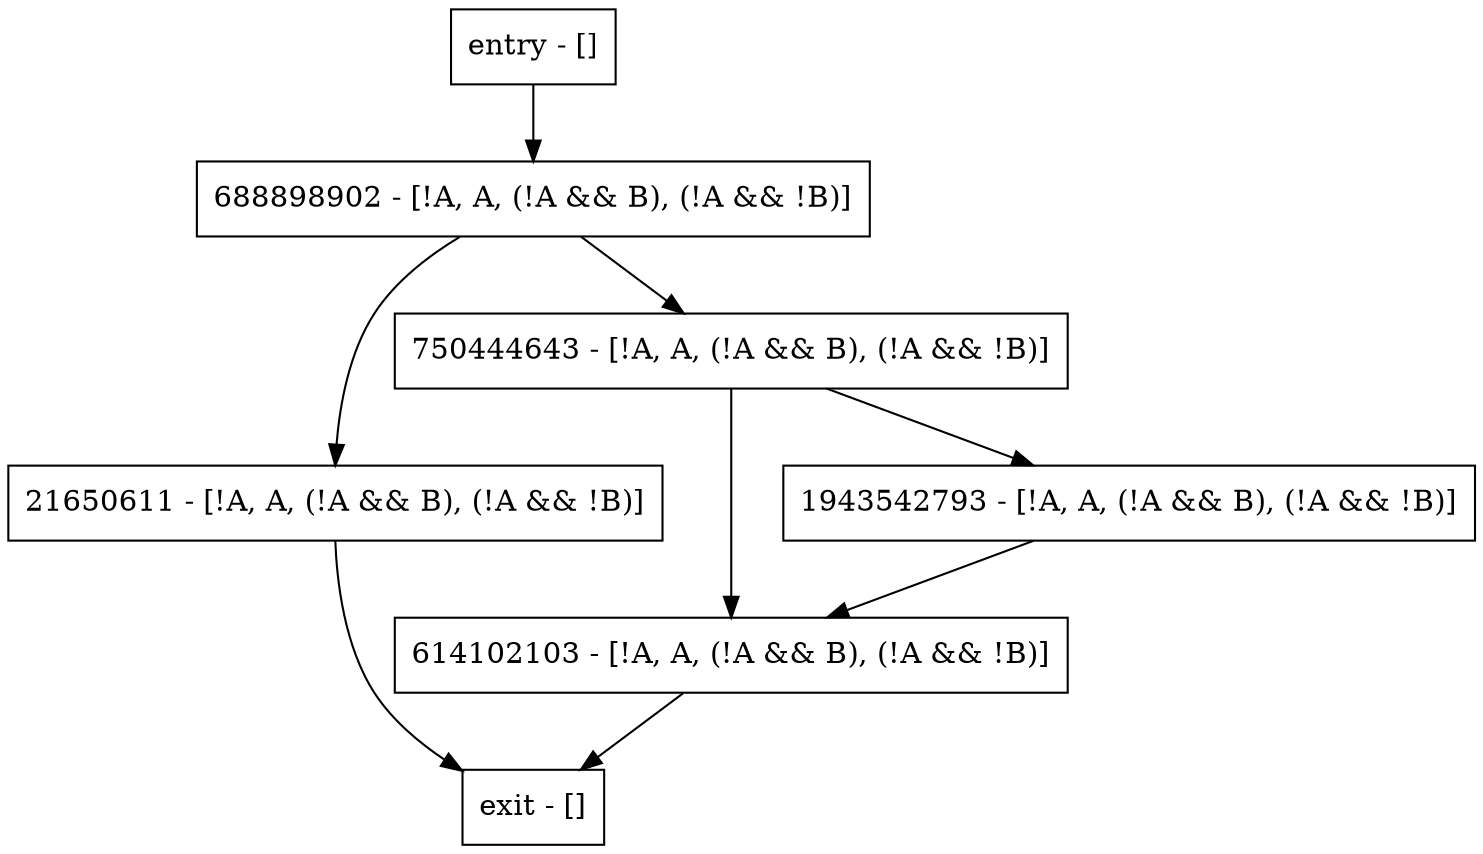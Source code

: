 digraph main {
node [shape=record];
entry [label="entry - []"];
exit [label="exit - []"];
688898902 [label="688898902 - [!A, A, (!A && B), (!A && !B)]"];
21650611 [label="21650611 - [!A, A, (!A && B), (!A && !B)]"];
614102103 [label="614102103 - [!A, A, (!A && B), (!A && !B)]"];
750444643 [label="750444643 - [!A, A, (!A && B), (!A && !B)]"];
1943542793 [label="1943542793 - [!A, A, (!A && B), (!A && !B)]"];
entry;
exit;
entry -> 688898902;
688898902 -> 21650611;
688898902 -> 750444643;
21650611 -> exit;
614102103 -> exit;
750444643 -> 614102103;
750444643 -> 1943542793;
1943542793 -> 614102103;
}
